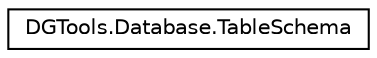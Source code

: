 digraph "Graphical Class Hierarchy"
{
 // LATEX_PDF_SIZE
  edge [fontname="Helvetica",fontsize="10",labelfontname="Helvetica",labelfontsize="10"];
  node [fontname="Helvetica",fontsize="10",shape=record];
  rankdir="LR";
  Node0 [label="DGTools.Database.TableSchema",height=0.2,width=0.4,color="black", fillcolor="white", style="filled",URL="$class_d_g_tools_1_1_database_1_1_table_schema.html",tooltip=" "];
}
